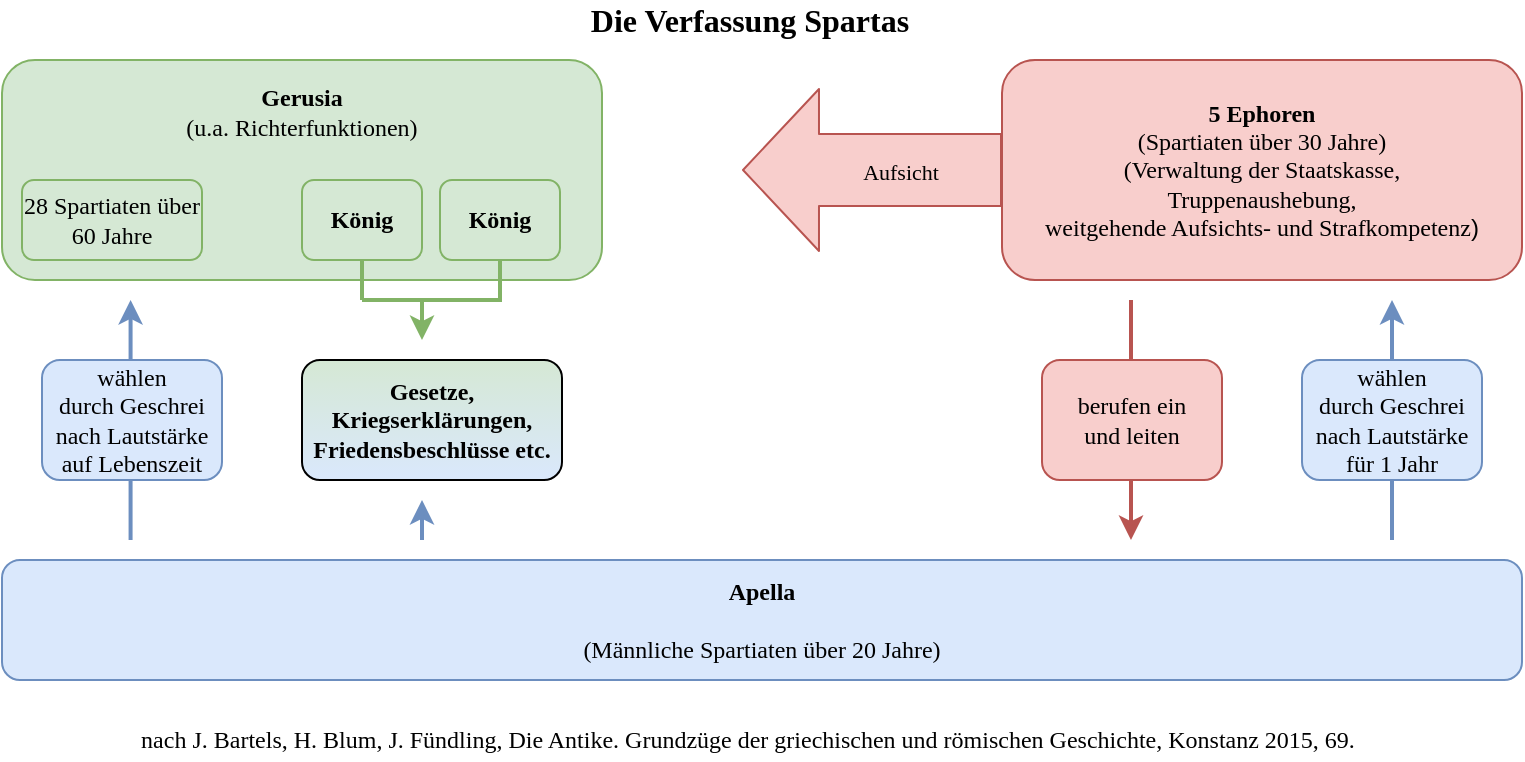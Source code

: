 <mxfile version="13.6.5" type="github">
  <diagram id="H6hv9SiHKzZqjlDdeg75" name="Page-1">
    <mxGraphModel dx="786" dy="429" grid="1" gridSize="10" guides="1" tooltips="1" connect="1" arrows="1" fold="1" page="1" pageScale="1" pageWidth="827" pageHeight="1169" math="0" shadow="0">
      <root>
        <mxCell id="0" />
        <mxCell id="1" parent="0" />
        <mxCell id="lW4gXM_ckCu2pagRWVlF-8" value="" style="endArrow=classic;html=1;strokeWidth=2;strokeColor=#b85450;" edge="1" parent="1">
          <mxGeometry width="50" height="50" relative="1" as="geometry">
            <mxPoint x="604.5" y="170" as="sourcePoint" />
            <mxPoint x="604.5" y="290" as="targetPoint" />
          </mxGeometry>
        </mxCell>
        <mxCell id="lW4gXM_ckCu2pagRWVlF-9" value="" style="endArrow=classic;html=1;strokeWidth=2;strokeColor=#6c8ebf;" edge="1" parent="1">
          <mxGeometry width="50" height="50" relative="1" as="geometry">
            <mxPoint x="735" y="290" as="sourcePoint" />
            <mxPoint x="735" y="170" as="targetPoint" />
          </mxGeometry>
        </mxCell>
        <mxCell id="lW4gXM_ckCu2pagRWVlF-2" value="&lt;div&gt;nach J. Bartels, H. Blum, J. Fündling, Die Antike. Grundzüge der griechischen und römischen Geschichte, Konstanz 2015, 69.&lt;/div&gt;" style="text;html=1;strokeColor=none;fillColor=none;align=center;verticalAlign=middle;whiteSpace=wrap;rounded=0;fontFamily=Cardo;" vertex="1" parent="1">
          <mxGeometry x="78" y="380" width="670" height="20" as="geometry" />
        </mxCell>
        <mxCell id="lW4gXM_ckCu2pagRWVlF-3" value="&lt;b&gt;&lt;font style=&quot;font-size: 16px&quot; face=&quot;Cardo&quot;&gt;Die Verfassung Spartas&lt;br&gt;&lt;/font&gt;&lt;/b&gt;" style="text;html=1;strokeColor=none;fillColor=none;align=center;verticalAlign=middle;whiteSpace=wrap;rounded=0;" vertex="1" parent="1">
          <mxGeometry x="319" y="20" width="190" height="20" as="geometry" />
        </mxCell>
        <mxCell id="lW4gXM_ckCu2pagRWVlF-4" value="&lt;div&gt;&lt;b&gt;&lt;font face=&quot;Cardo&quot;&gt;5 Ephoren&lt;/font&gt;&lt;/b&gt;&lt;/div&gt;&lt;div&gt;&lt;font face=&quot;Cardo&quot;&gt;(Spartiaten über 30 Jahre)&lt;/font&gt;&lt;/div&gt;&lt;div&gt;&lt;font face=&quot;Cardo&quot;&gt;(Verwaltung der Staatskasse, &lt;br&gt;&lt;/font&gt;&lt;/div&gt;&lt;div&gt;&lt;font face=&quot;Cardo&quot;&gt;Truppenaushebung,&lt;/font&gt;&lt;/div&gt;&lt;div&gt;&lt;font face=&quot;Cardo&quot;&gt;weitgehende Aufsichts- und Strafkompetenz&lt;/font&gt;)&lt;/div&gt;" style="rounded=1;whiteSpace=wrap;html=1;fillColor=#f8cecc;strokeColor=#b85450;" vertex="1" parent="1">
          <mxGeometry x="540" y="50" width="260" height="110" as="geometry" />
        </mxCell>
        <mxCell id="lW4gXM_ckCu2pagRWVlF-5" value="&lt;div&gt;&lt;b&gt;&lt;font face=&quot;Cardo&quot;&gt;Apella&lt;/font&gt;&lt;/b&gt;&lt;/div&gt;&lt;div&gt;&lt;font face=&quot;Cardo&quot;&gt;&lt;br&gt;&lt;/font&gt;&lt;/div&gt;&lt;div&gt;&lt;font face=&quot;Cardo&quot;&gt;(Männliche Spartiaten über 20 Jahre)&lt;br&gt;&lt;/font&gt;&lt;/div&gt;" style="rounded=1;whiteSpace=wrap;html=1;labelBackgroundColor=none;labelBorderColor=none;fillColor=#dae8fc;strokeColor=#6c8ebf;" vertex="1" parent="1">
          <mxGeometry x="40" y="300" width="760" height="60" as="geometry" />
        </mxCell>
        <mxCell id="lW4gXM_ckCu2pagRWVlF-6" value="&lt;div&gt;&lt;font face=&quot;Cardo&quot;&gt;wählen &lt;br&gt;&lt;/font&gt;&lt;/div&gt;&lt;div&gt;&lt;font face=&quot;Cardo&quot;&gt;durch Geschrei nach Lautstärke für 1 Jahr&lt;/font&gt;&lt;/div&gt;" style="rounded=1;whiteSpace=wrap;html=1;labelBackgroundColor=none;fillColor=#dae8fc;strokeColor=#6c8ebf;" vertex="1" parent="1">
          <mxGeometry x="690" y="200" width="90" height="60" as="geometry" />
        </mxCell>
        <mxCell id="lW4gXM_ckCu2pagRWVlF-7" value="&lt;div&gt;&lt;font face=&quot;Cardo&quot;&gt;berufen ein&lt;/font&gt;&lt;/div&gt;&lt;div&gt;&lt;font face=&quot;Cardo&quot;&gt;und leiten&lt;/font&gt;&lt;/div&gt;" style="rounded=1;whiteSpace=wrap;html=1;fillColor=#f8cecc;strokeColor=#b85450;" vertex="1" parent="1">
          <mxGeometry x="560" y="200" width="90" height="60" as="geometry" />
        </mxCell>
        <mxCell id="lW4gXM_ckCu2pagRWVlF-10" value="" style="shape=flexArrow;endArrow=classic;html=1;exitX=0;exitY=0.5;exitDx=0;exitDy=0;endWidth=44;endSize=12.33;width=36;fillColor=#f8cecc;strokeColor=#b85450;" edge="1" parent="1" source="lW4gXM_ckCu2pagRWVlF-4">
          <mxGeometry width="50" height="50" relative="1" as="geometry">
            <mxPoint x="500" y="180" as="sourcePoint" />
            <mxPoint x="410" y="105" as="targetPoint" />
          </mxGeometry>
        </mxCell>
        <mxCell id="lW4gXM_ckCu2pagRWVlF-24" value="&lt;font face=&quot;Cardo&quot;&gt;Aufsicht&lt;/font&gt;" style="edgeLabel;html=1;align=center;verticalAlign=middle;resizable=0;points=[];labelBackgroundColor=none;" vertex="1" connectable="0" parent="lW4gXM_ckCu2pagRWVlF-10">
          <mxGeometry x="-0.218" y="1" relative="1" as="geometry">
            <mxPoint as="offset" />
          </mxGeometry>
        </mxCell>
        <mxCell id="lW4gXM_ckCu2pagRWVlF-11" value="&lt;div&gt;&lt;b&gt;&lt;font face=&quot;Cardo&quot;&gt;Gerusia&lt;/font&gt;&lt;/b&gt;&lt;/div&gt;&lt;div&gt;&lt;font face=&quot;Cardo&quot;&gt;(u.a. Richterfunktionen)&lt;/font&gt;&lt;/div&gt;&lt;div&gt;&lt;font face=&quot;Cardo&quot;&gt;&lt;br&gt;&lt;/font&gt;&lt;/div&gt;&lt;div&gt;&lt;font face=&quot;Cardo&quot;&gt;&lt;br&gt;&lt;/font&gt;&lt;/div&gt;&lt;div&gt;&lt;font face=&quot;Cardo&quot;&gt;&lt;br&gt;&lt;/font&gt;&lt;/div&gt;&lt;div&gt;&lt;font face=&quot;Cardo&quot;&gt;&lt;br&gt;&lt;/font&gt;&lt;/div&gt;" style="rounded=1;whiteSpace=wrap;html=1;fillColor=#d5e8d4;strokeColor=#82b366;" vertex="1" parent="1">
          <mxGeometry x="40" y="50" width="300" height="110" as="geometry" />
        </mxCell>
        <mxCell id="lW4gXM_ckCu2pagRWVlF-12" value="" style="endArrow=classic;html=1;strokeWidth=2;strokeColor=#6c8ebf;" edge="1" parent="1">
          <mxGeometry width="50" height="50" relative="1" as="geometry">
            <mxPoint x="104.29" y="290.0" as="sourcePoint" />
            <mxPoint x="104.29" y="170.0" as="targetPoint" />
          </mxGeometry>
        </mxCell>
        <mxCell id="lW4gXM_ckCu2pagRWVlF-13" value="&lt;div&gt;&lt;font face=&quot;Cardo&quot;&gt;&lt;b&gt;Gesetze,&lt;/b&gt;&lt;/font&gt;&lt;/div&gt;&lt;div&gt;&lt;font face=&quot;Cardo&quot;&gt;&lt;b&gt;Kriegserklärungen,&lt;br&gt;Friedensbeschlüsse etc.&lt;br&gt;&lt;/b&gt;&lt;/font&gt;&lt;/div&gt;" style="rounded=1;whiteSpace=wrap;html=1;align=center;fillColor=#D5E8D4;gradientColor=#DAE8FC;" vertex="1" parent="1">
          <mxGeometry x="190" y="200" width="130" height="60" as="geometry" />
        </mxCell>
        <mxCell id="lW4gXM_ckCu2pagRWVlF-14" value="&lt;div&gt;&lt;font face=&quot;Cardo&quot;&gt;wählen &lt;br&gt;&lt;/font&gt;&lt;/div&gt;&lt;div&gt;&lt;font face=&quot;Cardo&quot;&gt;durch Geschrei nach Lautstärke auf Lebenszeit&lt;br&gt;&lt;/font&gt;&lt;/div&gt;" style="rounded=1;whiteSpace=wrap;html=1;labelBackgroundColor=none;fillColor=#dae8fc;strokeColor=#6c8ebf;" vertex="1" parent="1">
          <mxGeometry x="60" y="200" width="90" height="60" as="geometry" />
        </mxCell>
        <mxCell id="lW4gXM_ckCu2pagRWVlF-16" value="" style="endArrow=classic;html=1;strokeWidth=2;strokeColor=#6c8ebf;" edge="1" parent="1">
          <mxGeometry width="50" height="50" relative="1" as="geometry">
            <mxPoint x="250" y="290" as="sourcePoint" />
            <mxPoint x="250" y="270" as="targetPoint" />
          </mxGeometry>
        </mxCell>
        <mxCell id="lW4gXM_ckCu2pagRWVlF-17" value="" style="endArrow=classic;html=1;strokeWidth=2;strokeColor=#82B366;" edge="1" parent="1">
          <mxGeometry width="50" height="50" relative="1" as="geometry">
            <mxPoint x="250" y="170" as="sourcePoint" />
            <mxPoint x="250" y="190" as="targetPoint" />
          </mxGeometry>
        </mxCell>
        <mxCell id="lW4gXM_ckCu2pagRWVlF-18" value="&lt;b&gt;&lt;font face=&quot;Cardo&quot;&gt;König&lt;/font&gt;&lt;/b&gt;" style="rounded=1;whiteSpace=wrap;html=1;fillColor=#d5e8d4;strokeColor=#82b366;" vertex="1" parent="1">
          <mxGeometry x="190" y="110" width="60" height="40" as="geometry" />
        </mxCell>
        <mxCell id="lW4gXM_ckCu2pagRWVlF-19" value="&lt;b&gt;&lt;font face=&quot;Cardo&quot;&gt;König&lt;/font&gt;&lt;/b&gt;" style="rounded=1;whiteSpace=wrap;html=1;fillColor=#d5e8d4;strokeColor=#82b366;" vertex="1" parent="1">
          <mxGeometry x="259" y="110" width="60" height="40" as="geometry" />
        </mxCell>
        <mxCell id="lW4gXM_ckCu2pagRWVlF-20" value="&lt;font face=&quot;Cardo&quot;&gt;28 Spartiaten über 60 Jahre&lt;br&gt;&lt;/font&gt;" style="rounded=1;whiteSpace=wrap;html=1;fillColor=#d5e8d4;strokeColor=#82b366;" vertex="1" parent="1">
          <mxGeometry x="50" y="110" width="90" height="40" as="geometry" />
        </mxCell>
        <mxCell id="lW4gXM_ckCu2pagRWVlF-21" value="" style="endArrow=none;html=1;entryX=0.5;entryY=1;entryDx=0;entryDy=0;strokeWidth=2;strokeColor=#82B366;" edge="1" parent="1" target="lW4gXM_ckCu2pagRWVlF-18">
          <mxGeometry width="50" height="50" relative="1" as="geometry">
            <mxPoint x="220" y="170" as="sourcePoint" />
            <mxPoint x="410" y="160" as="targetPoint" />
          </mxGeometry>
        </mxCell>
        <mxCell id="lW4gXM_ckCu2pagRWVlF-22" value="" style="endArrow=none;html=1;entryX=0.5;entryY=1;entryDx=0;entryDy=0;strokeWidth=2;strokeColor=#82B366;" edge="1" parent="1" target="lW4gXM_ckCu2pagRWVlF-19">
          <mxGeometry width="50" height="50" relative="1" as="geometry">
            <mxPoint x="289" y="170" as="sourcePoint" />
            <mxPoint x="410" y="160" as="targetPoint" />
          </mxGeometry>
        </mxCell>
        <mxCell id="lW4gXM_ckCu2pagRWVlF-23" value="" style="endArrow=none;html=1;strokeWidth=2;strokeColor=#82B366;" edge="1" parent="1">
          <mxGeometry width="50" height="50" relative="1" as="geometry">
            <mxPoint x="220" y="170" as="sourcePoint" />
            <mxPoint x="290" y="170" as="targetPoint" />
          </mxGeometry>
        </mxCell>
      </root>
    </mxGraphModel>
  </diagram>
</mxfile>
